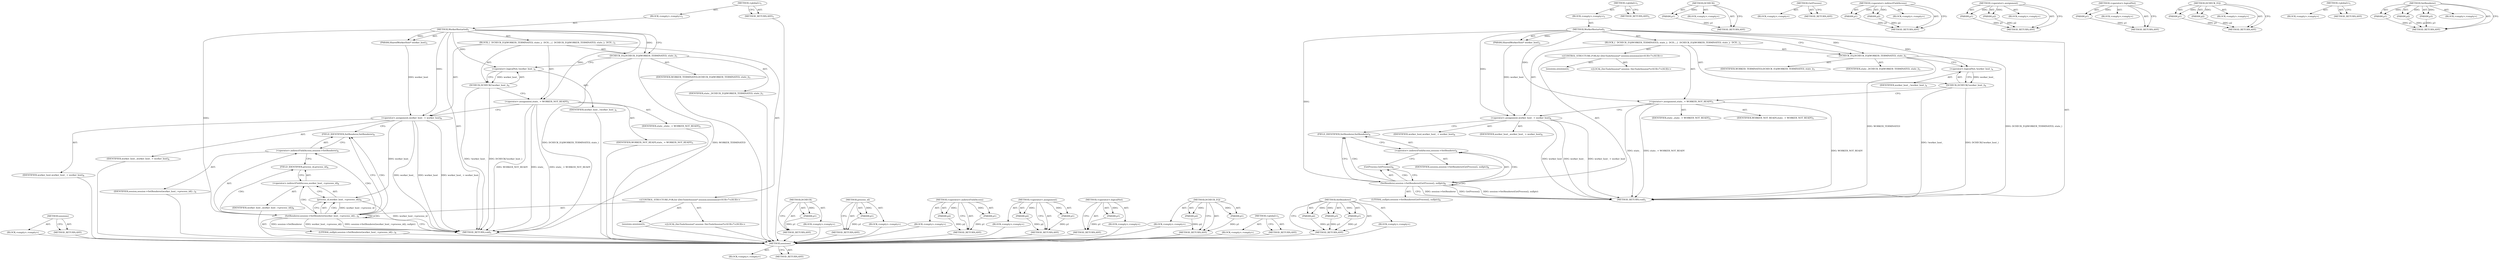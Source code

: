 digraph "SetRenderer" {
vulnerable_71 [label=<(METHOD,sessions)>];
vulnerable_72 [label=<(BLOCK,&lt;empty&gt;,&lt;empty&gt;)>];
vulnerable_73 [label=<(METHOD_RETURN,ANY)>];
vulnerable_6 [label=<(METHOD,&lt;global&gt;)<SUB>1</SUB>>];
vulnerable_7 [label=<(BLOCK,&lt;empty&gt;,&lt;empty&gt;)<SUB>1</SUB>>];
vulnerable_8 [label=<(METHOD,WorkerRestarted)<SUB>1</SUB>>];
vulnerable_9 [label=<(PARAM,SharedWorkerHost* worker_host)<SUB>2</SUB>>];
vulnerable_10 [label=<(BLOCK,{
  DCHECK_EQ(WORKER_TERMINATED, state_);
  DCH...,{
  DCHECK_EQ(WORKER_TERMINATED, state_);
  DCH...)<SUB>2</SUB>>];
vulnerable_11 [label=<(DCHECK_EQ,DCHECK_EQ(WORKER_TERMINATED, state_))<SUB>3</SUB>>];
vulnerable_12 [label=<(IDENTIFIER,WORKER_TERMINATED,DCHECK_EQ(WORKER_TERMINATED, state_))<SUB>3</SUB>>];
vulnerable_13 [label=<(IDENTIFIER,state_,DCHECK_EQ(WORKER_TERMINATED, state_))<SUB>3</SUB>>];
vulnerable_14 [label=<(DCHECK,DCHECK(!worker_host_))<SUB>4</SUB>>];
vulnerable_15 [label=<(&lt;operator&gt;.logicalNot,!worker_host_)<SUB>4</SUB>>];
vulnerable_16 [label=<(IDENTIFIER,worker_host_,!worker_host_)<SUB>4</SUB>>];
vulnerable_17 [label=<(&lt;operator&gt;.assignment,state_ = WORKER_NOT_READY)<SUB>5</SUB>>];
vulnerable_18 [label=<(IDENTIFIER,state_,state_ = WORKER_NOT_READY)<SUB>5</SUB>>];
vulnerable_19 [label=<(IDENTIFIER,WORKER_NOT_READY,state_ = WORKER_NOT_READY)<SUB>5</SUB>>];
vulnerable_20 [label=<(&lt;operator&gt;.assignment,worker_host_ = worker_host)<SUB>6</SUB>>];
vulnerable_21 [label=<(IDENTIFIER,worker_host_,worker_host_ = worker_host)<SUB>6</SUB>>];
vulnerable_22 [label=<(IDENTIFIER,worker_host,worker_host_ = worker_host)<SUB>6</SUB>>];
vulnerable_23 [label="<(CONTROL_STRUCTURE,FOR,for (DevToolsSession* session:sessions()))<SUB>7</SUB>>"];
vulnerable_24 [label=<(sessions,sessions())<SUB>7</SUB>>];
vulnerable_25 [label="<(LOCAL,DevToolsSession* session: DevToolsSession*)<SUB>7</SUB>>"];
vulnerable_26 [label=<(SetRenderer,session-&gt;SetRenderer(GetProcess(), nullptr))<SUB>8</SUB>>];
vulnerable_27 [label=<(&lt;operator&gt;.indirectFieldAccess,session-&gt;SetRenderer)<SUB>8</SUB>>];
vulnerable_28 [label=<(IDENTIFIER,session,session-&gt;SetRenderer(GetProcess(), nullptr))<SUB>8</SUB>>];
vulnerable_29 [label=<(FIELD_IDENTIFIER,SetRenderer,SetRenderer)<SUB>8</SUB>>];
vulnerable_30 [label=<(GetProcess,GetProcess())<SUB>8</SUB>>];
vulnerable_31 [label=<(LITERAL,nullptr,session-&gt;SetRenderer(GetProcess(), nullptr))<SUB>8</SUB>>];
vulnerable_32 [label=<(METHOD_RETURN,void)<SUB>1</SUB>>];
vulnerable_34 [label=<(METHOD_RETURN,ANY)<SUB>1</SUB>>];
vulnerable_58 [label=<(METHOD,DCHECK)>];
vulnerable_59 [label=<(PARAM,p1)>];
vulnerable_60 [label=<(BLOCK,&lt;empty&gt;,&lt;empty&gt;)>];
vulnerable_61 [label=<(METHOD_RETURN,ANY)>];
vulnerable_85 [label=<(METHOD,GetProcess)>];
vulnerable_86 [label=<(BLOCK,&lt;empty&gt;,&lt;empty&gt;)>];
vulnerable_87 [label=<(METHOD_RETURN,ANY)>];
vulnerable_80 [label=<(METHOD,&lt;operator&gt;.indirectFieldAccess)>];
vulnerable_81 [label=<(PARAM,p1)>];
vulnerable_82 [label=<(PARAM,p2)>];
vulnerable_83 [label=<(BLOCK,&lt;empty&gt;,&lt;empty&gt;)>];
vulnerable_84 [label=<(METHOD_RETURN,ANY)>];
vulnerable_66 [label=<(METHOD,&lt;operator&gt;.assignment)>];
vulnerable_67 [label=<(PARAM,p1)>];
vulnerable_68 [label=<(PARAM,p2)>];
vulnerable_69 [label=<(BLOCK,&lt;empty&gt;,&lt;empty&gt;)>];
vulnerable_70 [label=<(METHOD_RETURN,ANY)>];
vulnerable_62 [label=<(METHOD,&lt;operator&gt;.logicalNot)>];
vulnerable_63 [label=<(PARAM,p1)>];
vulnerable_64 [label=<(BLOCK,&lt;empty&gt;,&lt;empty&gt;)>];
vulnerable_65 [label=<(METHOD_RETURN,ANY)>];
vulnerable_53 [label=<(METHOD,DCHECK_EQ)>];
vulnerable_54 [label=<(PARAM,p1)>];
vulnerable_55 [label=<(PARAM,p2)>];
vulnerable_56 [label=<(BLOCK,&lt;empty&gt;,&lt;empty&gt;)>];
vulnerable_57 [label=<(METHOD_RETURN,ANY)>];
vulnerable_47 [label=<(METHOD,&lt;global&gt;)<SUB>1</SUB>>];
vulnerable_48 [label=<(BLOCK,&lt;empty&gt;,&lt;empty&gt;)>];
vulnerable_49 [label=<(METHOD_RETURN,ANY)>];
vulnerable_74 [label=<(METHOD,SetRenderer)>];
vulnerable_75 [label=<(PARAM,p1)>];
vulnerable_76 [label=<(PARAM,p2)>];
vulnerable_77 [label=<(PARAM,p3)>];
vulnerable_78 [label=<(BLOCK,&lt;empty&gt;,&lt;empty&gt;)>];
vulnerable_79 [label=<(METHOD_RETURN,ANY)>];
fixed_74 [label=<(METHOD,sessions)>];
fixed_75 [label=<(BLOCK,&lt;empty&gt;,&lt;empty&gt;)>];
fixed_76 [label=<(METHOD_RETURN,ANY)>];
fixed_6 [label=<(METHOD,&lt;global&gt;)<SUB>1</SUB>>];
fixed_7 [label=<(BLOCK,&lt;empty&gt;,&lt;empty&gt;)<SUB>1</SUB>>];
fixed_8 [label=<(METHOD,WorkerRestarted)<SUB>1</SUB>>];
fixed_9 [label=<(PARAM,SharedWorkerHost* worker_host)<SUB>2</SUB>>];
fixed_10 [label=<(BLOCK,{
  DCHECK_EQ(WORKER_TERMINATED, state_);
  DCH...,{
  DCHECK_EQ(WORKER_TERMINATED, state_);
  DCH...)<SUB>2</SUB>>];
fixed_11 [label=<(DCHECK_EQ,DCHECK_EQ(WORKER_TERMINATED, state_))<SUB>3</SUB>>];
fixed_12 [label=<(IDENTIFIER,WORKER_TERMINATED,DCHECK_EQ(WORKER_TERMINATED, state_))<SUB>3</SUB>>];
fixed_13 [label=<(IDENTIFIER,state_,DCHECK_EQ(WORKER_TERMINATED, state_))<SUB>3</SUB>>];
fixed_14 [label=<(DCHECK,DCHECK(!worker_host_))<SUB>4</SUB>>];
fixed_15 [label=<(&lt;operator&gt;.logicalNot,!worker_host_)<SUB>4</SUB>>];
fixed_16 [label=<(IDENTIFIER,worker_host_,!worker_host_)<SUB>4</SUB>>];
fixed_17 [label=<(&lt;operator&gt;.assignment,state_ = WORKER_NOT_READY)<SUB>5</SUB>>];
fixed_18 [label=<(IDENTIFIER,state_,state_ = WORKER_NOT_READY)<SUB>5</SUB>>];
fixed_19 [label=<(IDENTIFIER,WORKER_NOT_READY,state_ = WORKER_NOT_READY)<SUB>5</SUB>>];
fixed_20 [label=<(&lt;operator&gt;.assignment,worker_host_ = worker_host)<SUB>6</SUB>>];
fixed_21 [label=<(IDENTIFIER,worker_host_,worker_host_ = worker_host)<SUB>6</SUB>>];
fixed_22 [label=<(IDENTIFIER,worker_host,worker_host_ = worker_host)<SUB>6</SUB>>];
fixed_23 [label="<(CONTROL_STRUCTURE,FOR,for (DevToolsSession* session:sessions()))<SUB>7</SUB>>"];
fixed_24 [label=<(sessions,sessions())<SUB>7</SUB>>];
fixed_25 [label="<(LOCAL,DevToolsSession* session: DevToolsSession*)<SUB>7</SUB>>"];
fixed_26 [label=<(SetRenderer,session-&gt;SetRenderer(worker_host_-&gt;process_id()...)<SUB>8</SUB>>];
fixed_27 [label=<(&lt;operator&gt;.indirectFieldAccess,session-&gt;SetRenderer)<SUB>8</SUB>>];
fixed_28 [label=<(IDENTIFIER,session,session-&gt;SetRenderer(worker_host_-&gt;process_id()...)<SUB>8</SUB>>];
fixed_29 [label=<(FIELD_IDENTIFIER,SetRenderer,SetRenderer)<SUB>8</SUB>>];
fixed_30 [label=<(process_id,worker_host_-&gt;process_id())<SUB>8</SUB>>];
fixed_31 [label=<(&lt;operator&gt;.indirectFieldAccess,worker_host_-&gt;process_id)<SUB>8</SUB>>];
fixed_32 [label=<(IDENTIFIER,worker_host_,worker_host_-&gt;process_id())<SUB>8</SUB>>];
fixed_33 [label=<(FIELD_IDENTIFIER,process_id,process_id)<SUB>8</SUB>>];
fixed_34 [label=<(LITERAL,nullptr,session-&gt;SetRenderer(worker_host_-&gt;process_id()...)<SUB>8</SUB>>];
fixed_35 [label=<(METHOD_RETURN,void)<SUB>1</SUB>>];
fixed_37 [label=<(METHOD_RETURN,ANY)<SUB>1</SUB>>];
fixed_61 [label=<(METHOD,DCHECK)>];
fixed_62 [label=<(PARAM,p1)>];
fixed_63 [label=<(BLOCK,&lt;empty&gt;,&lt;empty&gt;)>];
fixed_64 [label=<(METHOD_RETURN,ANY)>];
fixed_88 [label=<(METHOD,process_id)>];
fixed_89 [label=<(PARAM,p1)>];
fixed_90 [label=<(BLOCK,&lt;empty&gt;,&lt;empty&gt;)>];
fixed_91 [label=<(METHOD_RETURN,ANY)>];
fixed_83 [label=<(METHOD,&lt;operator&gt;.indirectFieldAccess)>];
fixed_84 [label=<(PARAM,p1)>];
fixed_85 [label=<(PARAM,p2)>];
fixed_86 [label=<(BLOCK,&lt;empty&gt;,&lt;empty&gt;)>];
fixed_87 [label=<(METHOD_RETURN,ANY)>];
fixed_69 [label=<(METHOD,&lt;operator&gt;.assignment)>];
fixed_70 [label=<(PARAM,p1)>];
fixed_71 [label=<(PARAM,p2)>];
fixed_72 [label=<(BLOCK,&lt;empty&gt;,&lt;empty&gt;)>];
fixed_73 [label=<(METHOD_RETURN,ANY)>];
fixed_65 [label=<(METHOD,&lt;operator&gt;.logicalNot)>];
fixed_66 [label=<(PARAM,p1)>];
fixed_67 [label=<(BLOCK,&lt;empty&gt;,&lt;empty&gt;)>];
fixed_68 [label=<(METHOD_RETURN,ANY)>];
fixed_56 [label=<(METHOD,DCHECK_EQ)>];
fixed_57 [label=<(PARAM,p1)>];
fixed_58 [label=<(PARAM,p2)>];
fixed_59 [label=<(BLOCK,&lt;empty&gt;,&lt;empty&gt;)>];
fixed_60 [label=<(METHOD_RETURN,ANY)>];
fixed_50 [label=<(METHOD,&lt;global&gt;)<SUB>1</SUB>>];
fixed_51 [label=<(BLOCK,&lt;empty&gt;,&lt;empty&gt;)>];
fixed_52 [label=<(METHOD_RETURN,ANY)>];
fixed_77 [label=<(METHOD,SetRenderer)>];
fixed_78 [label=<(PARAM,p1)>];
fixed_79 [label=<(PARAM,p2)>];
fixed_80 [label=<(PARAM,p3)>];
fixed_81 [label=<(BLOCK,&lt;empty&gt;,&lt;empty&gt;)>];
fixed_82 [label=<(METHOD_RETURN,ANY)>];
vulnerable_71 -> vulnerable_72  [key=0, label="AST: "];
vulnerable_71 -> vulnerable_73  [key=0, label="AST: "];
vulnerable_71 -> vulnerable_73  [key=1, label="CFG: "];
vulnerable_6 -> vulnerable_7  [key=0, label="AST: "];
vulnerable_6 -> vulnerable_34  [key=0, label="AST: "];
vulnerable_6 -> vulnerable_34  [key=1, label="CFG: "];
vulnerable_7 -> vulnerable_8  [key=0, label="AST: "];
vulnerable_8 -> vulnerable_9  [key=0, label="AST: "];
vulnerable_8 -> vulnerable_9  [key=1, label="DDG: "];
vulnerable_8 -> vulnerable_10  [key=0, label="AST: "];
vulnerable_8 -> vulnerable_32  [key=0, label="AST: "];
vulnerable_8 -> vulnerable_11  [key=0, label="CFG: "];
vulnerable_8 -> vulnerable_11  [key=1, label="DDG: "];
vulnerable_8 -> vulnerable_17  [key=0, label="DDG: "];
vulnerable_8 -> vulnerable_20  [key=0, label="DDG: "];
vulnerable_8 -> vulnerable_15  [key=0, label="DDG: "];
vulnerable_8 -> vulnerable_26  [key=0, label="DDG: "];
vulnerable_9 -> vulnerable_20  [key=0, label="DDG: worker_host"];
vulnerable_10 -> vulnerable_11  [key=0, label="AST: "];
vulnerable_10 -> vulnerable_14  [key=0, label="AST: "];
vulnerable_10 -> vulnerable_17  [key=0, label="AST: "];
vulnerable_10 -> vulnerable_20  [key=0, label="AST: "];
vulnerable_10 -> vulnerable_23  [key=0, label="AST: "];
vulnerable_11 -> vulnerable_12  [key=0, label="AST: "];
vulnerable_11 -> vulnerable_13  [key=0, label="AST: "];
vulnerable_11 -> vulnerable_15  [key=0, label="CFG: "];
vulnerable_11 -> vulnerable_32  [key=0, label="DDG: DCHECK_EQ(WORKER_TERMINATED, state_)"];
vulnerable_11 -> vulnerable_32  [key=1, label="DDG: WORKER_TERMINATED"];
vulnerable_14 -> vulnerable_15  [key=0, label="AST: "];
vulnerable_14 -> vulnerable_17  [key=0, label="CFG: "];
vulnerable_14 -> vulnerable_32  [key=0, label="DDG: !worker_host_"];
vulnerable_14 -> vulnerable_32  [key=1, label="DDG: DCHECK(!worker_host_)"];
vulnerable_15 -> vulnerable_16  [key=0, label="AST: "];
vulnerable_15 -> vulnerable_14  [key=0, label="CFG: "];
vulnerable_15 -> vulnerable_14  [key=1, label="DDG: worker_host_"];
vulnerable_17 -> vulnerable_18  [key=0, label="AST: "];
vulnerable_17 -> vulnerable_19  [key=0, label="AST: "];
vulnerable_17 -> vulnerable_20  [key=0, label="CFG: "];
vulnerable_17 -> vulnerable_32  [key=0, label="DDG: state_"];
vulnerable_17 -> vulnerable_32  [key=1, label="DDG: state_ = WORKER_NOT_READY"];
vulnerable_17 -> vulnerable_32  [key=2, label="DDG: WORKER_NOT_READY"];
vulnerable_20 -> vulnerable_21  [key=0, label="AST: "];
vulnerable_20 -> vulnerable_22  [key=0, label="AST: "];
vulnerable_20 -> vulnerable_29  [key=0, label="CFG: "];
vulnerable_20 -> vulnerable_32  [key=0, label="DDG: worker_host_"];
vulnerable_20 -> vulnerable_32  [key=1, label="DDG: worker_host"];
vulnerable_20 -> vulnerable_32  [key=2, label="DDG: worker_host_ = worker_host"];
vulnerable_23 -> vulnerable_24  [key=0, label="AST: "];
vulnerable_23 -> vulnerable_25  [key=0, label="AST: "];
vulnerable_23 -> vulnerable_26  [key=0, label="AST: "];
vulnerable_26 -> vulnerable_27  [key=0, label="AST: "];
vulnerable_26 -> vulnerable_27  [key=1, label="CDG: "];
vulnerable_26 -> vulnerable_30  [key=0, label="AST: "];
vulnerable_26 -> vulnerable_30  [key=1, label="CDG: "];
vulnerable_26 -> vulnerable_31  [key=0, label="AST: "];
vulnerable_26 -> vulnerable_32  [key=0, label="CFG: "];
vulnerable_26 -> vulnerable_32  [key=1, label="DDG: session-&gt;SetRenderer"];
vulnerable_26 -> vulnerable_32  [key=2, label="DDG: GetProcess()"];
vulnerable_26 -> vulnerable_32  [key=3, label="DDG: session-&gt;SetRenderer(GetProcess(), nullptr)"];
vulnerable_26 -> vulnerable_29  [key=0, label="CFG: "];
vulnerable_26 -> vulnerable_29  [key=1, label="CDG: "];
vulnerable_26 -> vulnerable_26  [key=0, label="CDG: "];
vulnerable_27 -> vulnerable_28  [key=0, label="AST: "];
vulnerable_27 -> vulnerable_29  [key=0, label="AST: "];
vulnerable_27 -> vulnerable_30  [key=0, label="CFG: "];
vulnerable_29 -> vulnerable_27  [key=0, label="CFG: "];
vulnerable_30 -> vulnerable_26  [key=0, label="CFG: "];
vulnerable_58 -> vulnerable_59  [key=0, label="AST: "];
vulnerable_58 -> vulnerable_59  [key=1, label="DDG: "];
vulnerable_58 -> vulnerable_60  [key=0, label="AST: "];
vulnerable_58 -> vulnerable_61  [key=0, label="AST: "];
vulnerable_58 -> vulnerable_61  [key=1, label="CFG: "];
vulnerable_59 -> vulnerable_61  [key=0, label="DDG: p1"];
vulnerable_85 -> vulnerable_86  [key=0, label="AST: "];
vulnerable_85 -> vulnerable_87  [key=0, label="AST: "];
vulnerable_85 -> vulnerable_87  [key=1, label="CFG: "];
vulnerable_80 -> vulnerable_81  [key=0, label="AST: "];
vulnerable_80 -> vulnerable_81  [key=1, label="DDG: "];
vulnerable_80 -> vulnerable_83  [key=0, label="AST: "];
vulnerable_80 -> vulnerable_82  [key=0, label="AST: "];
vulnerable_80 -> vulnerable_82  [key=1, label="DDG: "];
vulnerable_80 -> vulnerable_84  [key=0, label="AST: "];
vulnerable_80 -> vulnerable_84  [key=1, label="CFG: "];
vulnerable_81 -> vulnerable_84  [key=0, label="DDG: p1"];
vulnerable_82 -> vulnerable_84  [key=0, label="DDG: p2"];
vulnerable_66 -> vulnerable_67  [key=0, label="AST: "];
vulnerable_66 -> vulnerable_67  [key=1, label="DDG: "];
vulnerable_66 -> vulnerable_69  [key=0, label="AST: "];
vulnerable_66 -> vulnerable_68  [key=0, label="AST: "];
vulnerable_66 -> vulnerable_68  [key=1, label="DDG: "];
vulnerable_66 -> vulnerable_70  [key=0, label="AST: "];
vulnerable_66 -> vulnerable_70  [key=1, label="CFG: "];
vulnerable_67 -> vulnerable_70  [key=0, label="DDG: p1"];
vulnerable_68 -> vulnerable_70  [key=0, label="DDG: p2"];
vulnerable_62 -> vulnerable_63  [key=0, label="AST: "];
vulnerable_62 -> vulnerable_63  [key=1, label="DDG: "];
vulnerable_62 -> vulnerable_64  [key=0, label="AST: "];
vulnerable_62 -> vulnerable_65  [key=0, label="AST: "];
vulnerable_62 -> vulnerable_65  [key=1, label="CFG: "];
vulnerable_63 -> vulnerable_65  [key=0, label="DDG: p1"];
vulnerable_53 -> vulnerable_54  [key=0, label="AST: "];
vulnerable_53 -> vulnerable_54  [key=1, label="DDG: "];
vulnerable_53 -> vulnerable_56  [key=0, label="AST: "];
vulnerable_53 -> vulnerable_55  [key=0, label="AST: "];
vulnerable_53 -> vulnerable_55  [key=1, label="DDG: "];
vulnerable_53 -> vulnerable_57  [key=0, label="AST: "];
vulnerable_53 -> vulnerable_57  [key=1, label="CFG: "];
vulnerable_54 -> vulnerable_57  [key=0, label="DDG: p1"];
vulnerable_55 -> vulnerable_57  [key=0, label="DDG: p2"];
vulnerable_47 -> vulnerable_48  [key=0, label="AST: "];
vulnerable_47 -> vulnerable_49  [key=0, label="AST: "];
vulnerable_47 -> vulnerable_49  [key=1, label="CFG: "];
vulnerable_74 -> vulnerable_75  [key=0, label="AST: "];
vulnerable_74 -> vulnerable_75  [key=1, label="DDG: "];
vulnerable_74 -> vulnerable_78  [key=0, label="AST: "];
vulnerable_74 -> vulnerable_76  [key=0, label="AST: "];
vulnerable_74 -> vulnerable_76  [key=1, label="DDG: "];
vulnerable_74 -> vulnerable_79  [key=0, label="AST: "];
vulnerable_74 -> vulnerable_79  [key=1, label="CFG: "];
vulnerable_74 -> vulnerable_77  [key=0, label="AST: "];
vulnerable_74 -> vulnerable_77  [key=1, label="DDG: "];
vulnerable_75 -> vulnerable_79  [key=0, label="DDG: p1"];
vulnerable_76 -> vulnerable_79  [key=0, label="DDG: p2"];
vulnerable_77 -> vulnerable_79  [key=0, label="DDG: p3"];
fixed_74 -> fixed_75  [key=0, label="AST: "];
fixed_74 -> fixed_76  [key=0, label="AST: "];
fixed_74 -> fixed_76  [key=1, label="CFG: "];
fixed_75 -> vulnerable_71  [key=0];
fixed_76 -> vulnerable_71  [key=0];
fixed_6 -> fixed_7  [key=0, label="AST: "];
fixed_6 -> fixed_37  [key=0, label="AST: "];
fixed_6 -> fixed_37  [key=1, label="CFG: "];
fixed_7 -> fixed_8  [key=0, label="AST: "];
fixed_8 -> fixed_9  [key=0, label="AST: "];
fixed_8 -> fixed_9  [key=1, label="DDG: "];
fixed_8 -> fixed_10  [key=0, label="AST: "];
fixed_8 -> fixed_35  [key=0, label="AST: "];
fixed_8 -> fixed_11  [key=0, label="CFG: "];
fixed_8 -> fixed_11  [key=1, label="DDG: "];
fixed_8 -> fixed_17  [key=0, label="DDG: "];
fixed_8 -> fixed_20  [key=0, label="DDG: "];
fixed_8 -> fixed_15  [key=0, label="DDG: "];
fixed_8 -> fixed_26  [key=0, label="DDG: "];
fixed_9 -> fixed_20  [key=0, label="DDG: worker_host"];
fixed_10 -> fixed_11  [key=0, label="AST: "];
fixed_10 -> fixed_14  [key=0, label="AST: "];
fixed_10 -> fixed_17  [key=0, label="AST: "];
fixed_10 -> fixed_20  [key=0, label="AST: "];
fixed_10 -> fixed_23  [key=0, label="AST: "];
fixed_11 -> fixed_12  [key=0, label="AST: "];
fixed_11 -> fixed_13  [key=0, label="AST: "];
fixed_11 -> fixed_15  [key=0, label="CFG: "];
fixed_11 -> fixed_35  [key=0, label="DDG: DCHECK_EQ(WORKER_TERMINATED, state_)"];
fixed_11 -> fixed_35  [key=1, label="DDG: WORKER_TERMINATED"];
fixed_12 -> vulnerable_71  [key=0];
fixed_13 -> vulnerable_71  [key=0];
fixed_14 -> fixed_15  [key=0, label="AST: "];
fixed_14 -> fixed_17  [key=0, label="CFG: "];
fixed_14 -> fixed_35  [key=0, label="DDG: !worker_host_"];
fixed_14 -> fixed_35  [key=1, label="DDG: DCHECK(!worker_host_)"];
fixed_15 -> fixed_16  [key=0, label="AST: "];
fixed_15 -> fixed_14  [key=0, label="CFG: "];
fixed_15 -> fixed_14  [key=1, label="DDG: worker_host_"];
fixed_16 -> vulnerable_71  [key=0];
fixed_17 -> fixed_18  [key=0, label="AST: "];
fixed_17 -> fixed_19  [key=0, label="AST: "];
fixed_17 -> fixed_20  [key=0, label="CFG: "];
fixed_17 -> fixed_35  [key=0, label="DDG: state_"];
fixed_17 -> fixed_35  [key=1, label="DDG: state_ = WORKER_NOT_READY"];
fixed_17 -> fixed_35  [key=2, label="DDG: WORKER_NOT_READY"];
fixed_18 -> vulnerable_71  [key=0];
fixed_19 -> vulnerable_71  [key=0];
fixed_20 -> fixed_21  [key=0, label="AST: "];
fixed_20 -> fixed_22  [key=0, label="AST: "];
fixed_20 -> fixed_29  [key=0, label="CFG: "];
fixed_20 -> fixed_35  [key=0, label="DDG: worker_host_"];
fixed_20 -> fixed_35  [key=1, label="DDG: worker_host"];
fixed_20 -> fixed_35  [key=2, label="DDG: worker_host_ = worker_host"];
fixed_20 -> fixed_30  [key=0, label="DDG: worker_host_"];
fixed_21 -> vulnerable_71  [key=0];
fixed_22 -> vulnerable_71  [key=0];
fixed_23 -> fixed_24  [key=0, label="AST: "];
fixed_23 -> fixed_25  [key=0, label="AST: "];
fixed_23 -> fixed_26  [key=0, label="AST: "];
fixed_24 -> vulnerable_71  [key=0];
fixed_25 -> vulnerable_71  [key=0];
fixed_26 -> fixed_27  [key=0, label="AST: "];
fixed_26 -> fixed_27  [key=1, label="CDG: "];
fixed_26 -> fixed_30  [key=0, label="AST: "];
fixed_26 -> fixed_30  [key=1, label="CDG: "];
fixed_26 -> fixed_34  [key=0, label="AST: "];
fixed_26 -> fixed_35  [key=0, label="CFG: "];
fixed_26 -> fixed_35  [key=1, label="DDG: session-&gt;SetRenderer"];
fixed_26 -> fixed_35  [key=2, label="DDG: worker_host_-&gt;process_id()"];
fixed_26 -> fixed_35  [key=3, label="DDG: session-&gt;SetRenderer(worker_host_-&gt;process_id(), nullptr)"];
fixed_26 -> fixed_29  [key=0, label="CFG: "];
fixed_26 -> fixed_29  [key=1, label="CDG: "];
fixed_26 -> fixed_33  [key=0, label="CDG: "];
fixed_26 -> fixed_26  [key=0, label="CDG: "];
fixed_26 -> fixed_31  [key=0, label="CDG: "];
fixed_27 -> fixed_28  [key=0, label="AST: "];
fixed_27 -> fixed_29  [key=0, label="AST: "];
fixed_27 -> fixed_33  [key=0, label="CFG: "];
fixed_28 -> vulnerable_71  [key=0];
fixed_29 -> fixed_27  [key=0, label="CFG: "];
fixed_30 -> fixed_31  [key=0, label="AST: "];
fixed_30 -> fixed_26  [key=0, label="CFG: "];
fixed_30 -> fixed_26  [key=1, label="DDG: worker_host_-&gt;process_id"];
fixed_30 -> fixed_35  [key=0, label="DDG: worker_host_-&gt;process_id"];
fixed_31 -> fixed_32  [key=0, label="AST: "];
fixed_31 -> fixed_33  [key=0, label="AST: "];
fixed_31 -> fixed_30  [key=0, label="CFG: "];
fixed_32 -> vulnerable_71  [key=0];
fixed_33 -> fixed_31  [key=0, label="CFG: "];
fixed_34 -> vulnerable_71  [key=0];
fixed_35 -> vulnerable_71  [key=0];
fixed_37 -> vulnerable_71  [key=0];
fixed_61 -> fixed_62  [key=0, label="AST: "];
fixed_61 -> fixed_62  [key=1, label="DDG: "];
fixed_61 -> fixed_63  [key=0, label="AST: "];
fixed_61 -> fixed_64  [key=0, label="AST: "];
fixed_61 -> fixed_64  [key=1, label="CFG: "];
fixed_62 -> fixed_64  [key=0, label="DDG: p1"];
fixed_63 -> vulnerable_71  [key=0];
fixed_64 -> vulnerable_71  [key=0];
fixed_88 -> fixed_89  [key=0, label="AST: "];
fixed_88 -> fixed_89  [key=1, label="DDG: "];
fixed_88 -> fixed_90  [key=0, label="AST: "];
fixed_88 -> fixed_91  [key=0, label="AST: "];
fixed_88 -> fixed_91  [key=1, label="CFG: "];
fixed_89 -> fixed_91  [key=0, label="DDG: p1"];
fixed_90 -> vulnerable_71  [key=0];
fixed_91 -> vulnerable_71  [key=0];
fixed_83 -> fixed_84  [key=0, label="AST: "];
fixed_83 -> fixed_84  [key=1, label="DDG: "];
fixed_83 -> fixed_86  [key=0, label="AST: "];
fixed_83 -> fixed_85  [key=0, label="AST: "];
fixed_83 -> fixed_85  [key=1, label="DDG: "];
fixed_83 -> fixed_87  [key=0, label="AST: "];
fixed_83 -> fixed_87  [key=1, label="CFG: "];
fixed_84 -> fixed_87  [key=0, label="DDG: p1"];
fixed_85 -> fixed_87  [key=0, label="DDG: p2"];
fixed_86 -> vulnerable_71  [key=0];
fixed_87 -> vulnerable_71  [key=0];
fixed_69 -> fixed_70  [key=0, label="AST: "];
fixed_69 -> fixed_70  [key=1, label="DDG: "];
fixed_69 -> fixed_72  [key=0, label="AST: "];
fixed_69 -> fixed_71  [key=0, label="AST: "];
fixed_69 -> fixed_71  [key=1, label="DDG: "];
fixed_69 -> fixed_73  [key=0, label="AST: "];
fixed_69 -> fixed_73  [key=1, label="CFG: "];
fixed_70 -> fixed_73  [key=0, label="DDG: p1"];
fixed_71 -> fixed_73  [key=0, label="DDG: p2"];
fixed_72 -> vulnerable_71  [key=0];
fixed_73 -> vulnerable_71  [key=0];
fixed_65 -> fixed_66  [key=0, label="AST: "];
fixed_65 -> fixed_66  [key=1, label="DDG: "];
fixed_65 -> fixed_67  [key=0, label="AST: "];
fixed_65 -> fixed_68  [key=0, label="AST: "];
fixed_65 -> fixed_68  [key=1, label="CFG: "];
fixed_66 -> fixed_68  [key=0, label="DDG: p1"];
fixed_67 -> vulnerable_71  [key=0];
fixed_68 -> vulnerable_71  [key=0];
fixed_56 -> fixed_57  [key=0, label="AST: "];
fixed_56 -> fixed_57  [key=1, label="DDG: "];
fixed_56 -> fixed_59  [key=0, label="AST: "];
fixed_56 -> fixed_58  [key=0, label="AST: "];
fixed_56 -> fixed_58  [key=1, label="DDG: "];
fixed_56 -> fixed_60  [key=0, label="AST: "];
fixed_56 -> fixed_60  [key=1, label="CFG: "];
fixed_57 -> fixed_60  [key=0, label="DDG: p1"];
fixed_58 -> fixed_60  [key=0, label="DDG: p2"];
fixed_59 -> vulnerable_71  [key=0];
fixed_60 -> vulnerable_71  [key=0];
fixed_50 -> fixed_51  [key=0, label="AST: "];
fixed_50 -> fixed_52  [key=0, label="AST: "];
fixed_50 -> fixed_52  [key=1, label="CFG: "];
fixed_51 -> vulnerable_71  [key=0];
fixed_52 -> vulnerable_71  [key=0];
fixed_77 -> fixed_78  [key=0, label="AST: "];
fixed_77 -> fixed_78  [key=1, label="DDG: "];
fixed_77 -> fixed_81  [key=0, label="AST: "];
fixed_77 -> fixed_79  [key=0, label="AST: "];
fixed_77 -> fixed_79  [key=1, label="DDG: "];
fixed_77 -> fixed_82  [key=0, label="AST: "];
fixed_77 -> fixed_82  [key=1, label="CFG: "];
fixed_77 -> fixed_80  [key=0, label="AST: "];
fixed_77 -> fixed_80  [key=1, label="DDG: "];
fixed_78 -> fixed_82  [key=0, label="DDG: p1"];
fixed_79 -> fixed_82  [key=0, label="DDG: p2"];
fixed_80 -> fixed_82  [key=0, label="DDG: p3"];
fixed_81 -> vulnerable_71  [key=0];
fixed_82 -> vulnerable_71  [key=0];
}
